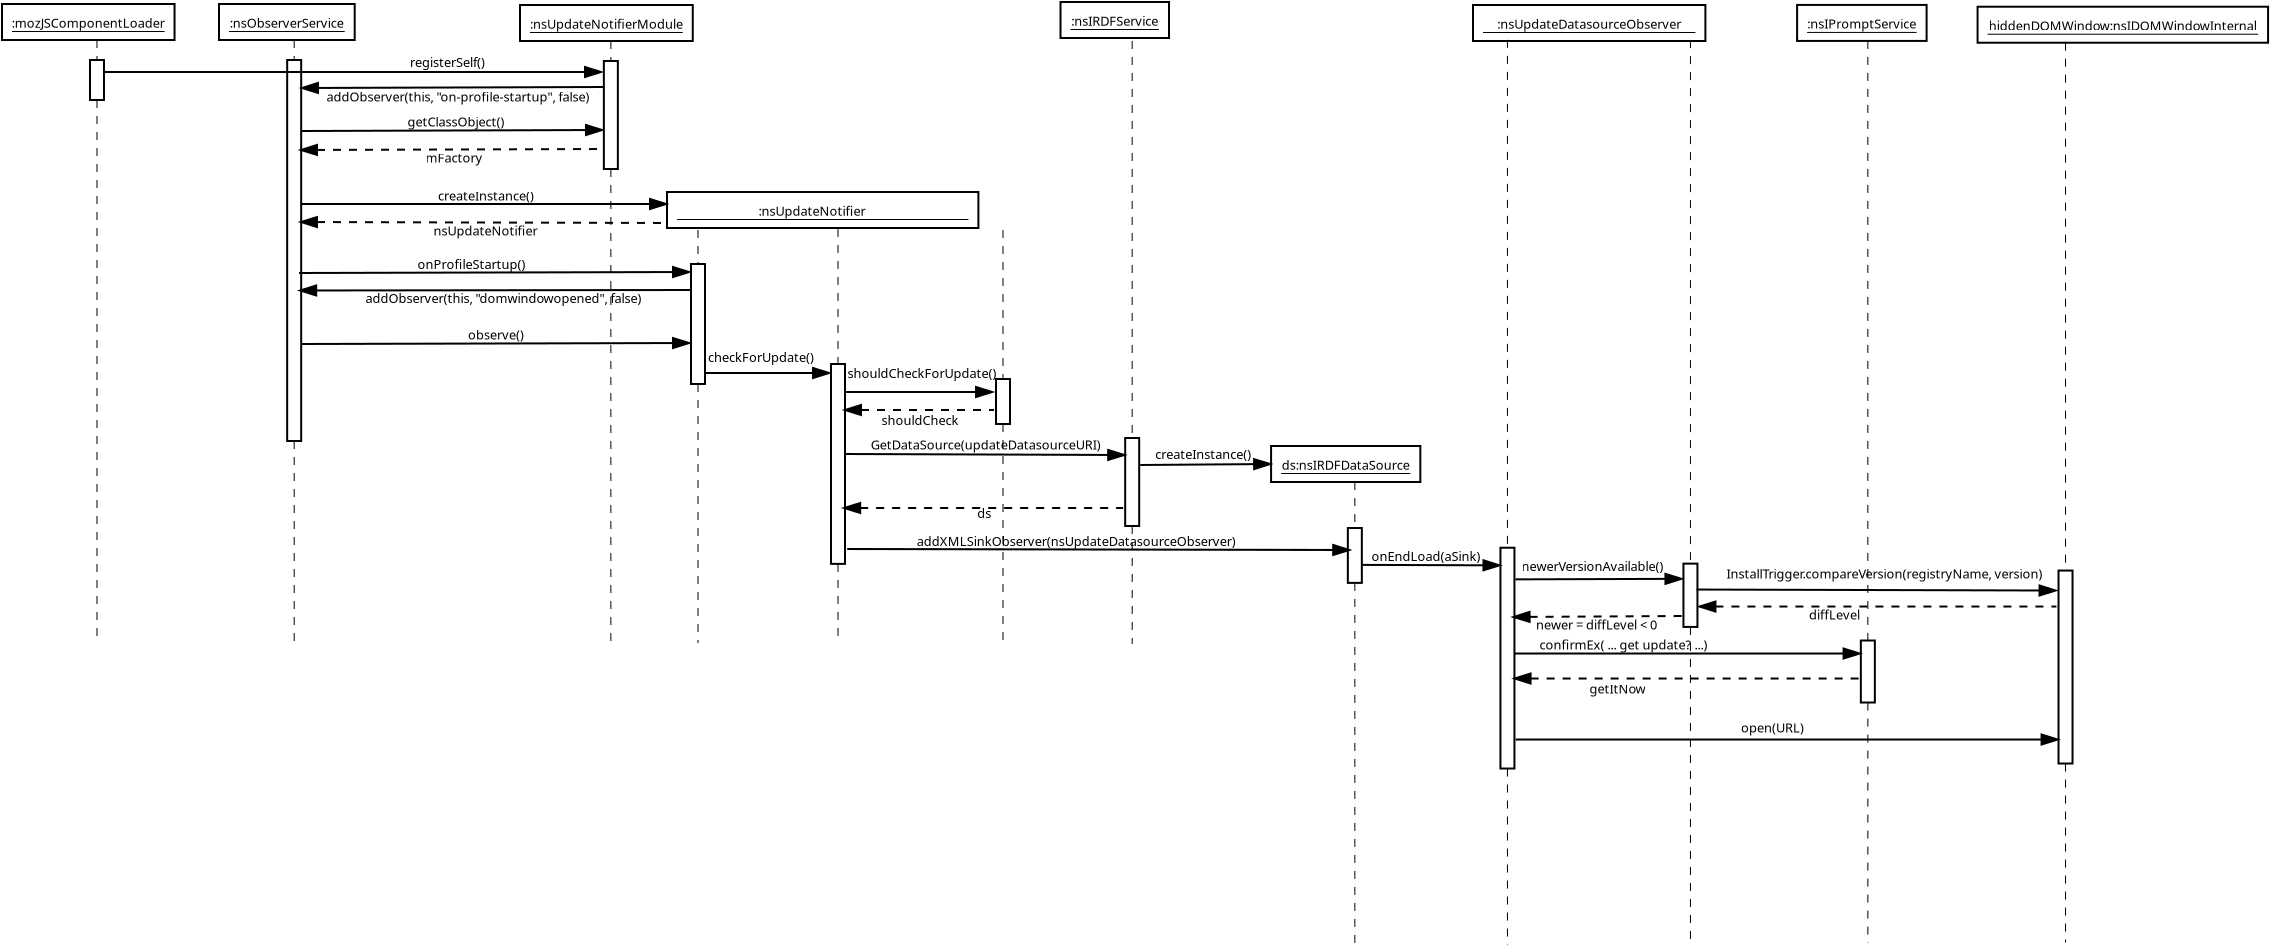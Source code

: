 <?xml version="1.0"?>
<dia:diagram xmlns:dia="http://www.lysator.liu.se/~alla/dia/">
  <dia:layer name="Background" visible="true">
    <dia:object type="UML - Object" version="0" id="O0">
      <dia:attribute name="obj_pos">
        <dia:point val="34.45,10.45"/>
      </dia:attribute>
      <dia:attribute name="obj_bb">
        <dia:rectangle val="34.4,10.4;52.361,12.3"/>
      </dia:attribute>
      <dia:attribute name="elem_corner">
        <dia:point val="34.45,10.45"/>
      </dia:attribute>
      <dia:attribute name="elem_width">
        <dia:real val="17.861"/>
      </dia:attribute>
      <dia:attribute name="elem_height">
        <dia:real val="1.8"/>
      </dia:attribute>
      <dia:attribute name="text">
        <dia:composite type="text">
          <dia:attribute name="string">
            <dia:string>#                           :nsUpdateNotifier                            #</dia:string>
          </dia:attribute>
          <dia:attribute name="font">
            <dia:font name="Helvetica"/>
          </dia:attribute>
          <dia:attribute name="height">
            <dia:real val="0.8"/>
          </dia:attribute>
          <dia:attribute name="pos">
            <dia:point val="43.38,11.59"/>
          </dia:attribute>
          <dia:attribute name="color">
            <dia:color val="#000000"/>
          </dia:attribute>
          <dia:attribute name="alignment">
            <dia:enum val="1"/>
          </dia:attribute>
        </dia:composite>
      </dia:attribute>
      <dia:attribute name="stereotype">
        <dia:string/>
      </dia:attribute>
      <dia:attribute name="exstate">
        <dia:string/>
      </dia:attribute>
      <dia:attribute name="attrib">
        <dia:composite type="text">
          <dia:attribute name="string">
            <dia:string>##</dia:string>
          </dia:attribute>
          <dia:attribute name="font">
            <dia:font name="Helvetica"/>
          </dia:attribute>
          <dia:attribute name="height">
            <dia:real val="0.8"/>
          </dia:attribute>
          <dia:attribute name="pos">
            <dia:point val="0,0"/>
          </dia:attribute>
          <dia:attribute name="color">
            <dia:color val="#000000"/>
          </dia:attribute>
          <dia:attribute name="alignment">
            <dia:enum val="0"/>
          </dia:attribute>
        </dia:composite>
      </dia:attribute>
      <dia:attribute name="is_active">
        <dia:boolean val="false"/>
      </dia:attribute>
      <dia:attribute name="show_attribs">
        <dia:boolean val="false"/>
      </dia:attribute>
      <dia:attribute name="multiple">
        <dia:boolean val="false"/>
      </dia:attribute>
    </dia:object>
    <dia:object type="UML - Object" version="0" id="O1">
      <dia:attribute name="obj_pos">
        <dia:point val="74.75,1.1"/>
      </dia:attribute>
      <dia:attribute name="obj_bb">
        <dia:rectangle val="74.7,1.05;87.506,2.95"/>
      </dia:attribute>
      <dia:attribute name="elem_corner">
        <dia:point val="74.75,1.1"/>
      </dia:attribute>
      <dia:attribute name="elem_width">
        <dia:real val="12.706"/>
      </dia:attribute>
      <dia:attribute name="elem_height">
        <dia:real val="1.8"/>
      </dia:attribute>
      <dia:attribute name="text">
        <dia:composite type="text">
          <dia:attribute name="string">
            <dia:string>#    :nsUpdateDatasourceObserver    #</dia:string>
          </dia:attribute>
          <dia:attribute name="font">
            <dia:font name="Helvetica"/>
          </dia:attribute>
          <dia:attribute name="height">
            <dia:real val="0.8"/>
          </dia:attribute>
          <dia:attribute name="pos">
            <dia:point val="81.103,2.24"/>
          </dia:attribute>
          <dia:attribute name="color">
            <dia:color val="#000000"/>
          </dia:attribute>
          <dia:attribute name="alignment">
            <dia:enum val="1"/>
          </dia:attribute>
        </dia:composite>
      </dia:attribute>
      <dia:attribute name="stereotype">
        <dia:string/>
      </dia:attribute>
      <dia:attribute name="exstate">
        <dia:string/>
      </dia:attribute>
      <dia:attribute name="attrib">
        <dia:composite type="text">
          <dia:attribute name="string">
            <dia:string>##</dia:string>
          </dia:attribute>
          <dia:attribute name="font">
            <dia:font name="Helvetica"/>
          </dia:attribute>
          <dia:attribute name="height">
            <dia:real val="0.8"/>
          </dia:attribute>
          <dia:attribute name="pos">
            <dia:point val="0,0"/>
          </dia:attribute>
          <dia:attribute name="color">
            <dia:color val="#000000"/>
          </dia:attribute>
          <dia:attribute name="alignment">
            <dia:enum val="0"/>
          </dia:attribute>
        </dia:composite>
      </dia:attribute>
      <dia:attribute name="is_active">
        <dia:boolean val="false"/>
      </dia:attribute>
      <dia:attribute name="show_attribs">
        <dia:boolean val="false"/>
      </dia:attribute>
      <dia:attribute name="multiple">
        <dia:boolean val="false"/>
      </dia:attribute>
    </dia:object>
    <dia:object type="UML - Object" version="0" id="O2">
      <dia:attribute name="obj_pos">
        <dia:point val="27.1,1.1"/>
      </dia:attribute>
      <dia:attribute name="obj_bb">
        <dia:rectangle val="27.05,1.05;36.236,2.95"/>
      </dia:attribute>
      <dia:attribute name="elem_corner">
        <dia:point val="27.1,1.1"/>
      </dia:attribute>
      <dia:attribute name="elem_width">
        <dia:real val="9.086"/>
      </dia:attribute>
      <dia:attribute name="elem_height">
        <dia:real val="1.8"/>
      </dia:attribute>
      <dia:attribute name="text">
        <dia:composite type="text">
          <dia:attribute name="string">
            <dia:string>#:nsUpdateNotifierModule#</dia:string>
          </dia:attribute>
          <dia:attribute name="font">
            <dia:font name="Helvetica"/>
          </dia:attribute>
          <dia:attribute name="height">
            <dia:real val="0.8"/>
          </dia:attribute>
          <dia:attribute name="pos">
            <dia:point val="31.643,2.24"/>
          </dia:attribute>
          <dia:attribute name="color">
            <dia:color val="#000000"/>
          </dia:attribute>
          <dia:attribute name="alignment">
            <dia:enum val="1"/>
          </dia:attribute>
        </dia:composite>
      </dia:attribute>
      <dia:attribute name="stereotype">
        <dia:string/>
      </dia:attribute>
      <dia:attribute name="exstate">
        <dia:string/>
      </dia:attribute>
      <dia:attribute name="attrib">
        <dia:composite type="text">
          <dia:attribute name="string">
            <dia:string>##</dia:string>
          </dia:attribute>
          <dia:attribute name="font">
            <dia:font name="Helvetica"/>
          </dia:attribute>
          <dia:attribute name="height">
            <dia:real val="0.8"/>
          </dia:attribute>
          <dia:attribute name="pos">
            <dia:point val="0,0"/>
          </dia:attribute>
          <dia:attribute name="color">
            <dia:color val="#000000"/>
          </dia:attribute>
          <dia:attribute name="alignment">
            <dia:enum val="0"/>
          </dia:attribute>
        </dia:composite>
      </dia:attribute>
      <dia:attribute name="is_active">
        <dia:boolean val="false"/>
      </dia:attribute>
      <dia:attribute name="show_attribs">
        <dia:boolean val="false"/>
      </dia:attribute>
      <dia:attribute name="multiple">
        <dia:boolean val="false"/>
      </dia:attribute>
    </dia:object>
    <dia:object type="UML - Lifeline" version="0" id="O3">
      <dia:attribute name="obj_pos">
        <dia:point val="31.643,2.9"/>
      </dia:attribute>
      <dia:attribute name="obj_bb">
        <dia:rectangle val="31.293,2.875;31.993,33.075"/>
      </dia:attribute>
      <dia:attribute name="conn_endpoints">
        <dia:point val="31.643,2.9"/>
        <dia:point val="31.643,33.05"/>
      </dia:attribute>
      <dia:attribute name="rtop">
        <dia:real val="1"/>
      </dia:attribute>
      <dia:attribute name="rbot">
        <dia:real val="6.4"/>
      </dia:attribute>
      <dia:attribute name="draw_focus">
        <dia:boolean val="true"/>
      </dia:attribute>
      <dia:attribute name="draw_cross">
        <dia:boolean val="false"/>
      </dia:attribute>
      <dia:connections>
        <dia:connection handle="0" to="O2" connection="6"/>
      </dia:connections>
    </dia:object>
    <dia:object type="UML - Object" version="0" id="O4">
      <dia:attribute name="obj_pos">
        <dia:point val="12.05,1.05"/>
      </dia:attribute>
      <dia:attribute name="obj_bb">
        <dia:rectangle val="12,1;19.619,2.9"/>
      </dia:attribute>
      <dia:attribute name="elem_corner">
        <dia:point val="12.05,1.05"/>
      </dia:attribute>
      <dia:attribute name="elem_width">
        <dia:real val="7.519"/>
      </dia:attribute>
      <dia:attribute name="elem_height">
        <dia:real val="1.8"/>
      </dia:attribute>
      <dia:attribute name="text">
        <dia:composite type="text">
          <dia:attribute name="string">
            <dia:string>#:nsObserverService#</dia:string>
          </dia:attribute>
          <dia:attribute name="font">
            <dia:font name="Helvetica"/>
          </dia:attribute>
          <dia:attribute name="height">
            <dia:real val="0.8"/>
          </dia:attribute>
          <dia:attribute name="pos">
            <dia:point val="15.809,2.19"/>
          </dia:attribute>
          <dia:attribute name="color">
            <dia:color val="#000000"/>
          </dia:attribute>
          <dia:attribute name="alignment">
            <dia:enum val="1"/>
          </dia:attribute>
        </dia:composite>
      </dia:attribute>
      <dia:attribute name="stereotype">
        <dia:string/>
      </dia:attribute>
      <dia:attribute name="exstate">
        <dia:string/>
      </dia:attribute>
      <dia:attribute name="attrib">
        <dia:composite type="text">
          <dia:attribute name="string">
            <dia:string>##</dia:string>
          </dia:attribute>
          <dia:attribute name="font">
            <dia:font name="Helvetica"/>
          </dia:attribute>
          <dia:attribute name="height">
            <dia:real val="0.8"/>
          </dia:attribute>
          <dia:attribute name="pos">
            <dia:point val="0,0"/>
          </dia:attribute>
          <dia:attribute name="color">
            <dia:color val="#000000"/>
          </dia:attribute>
          <dia:attribute name="alignment">
            <dia:enum val="0"/>
          </dia:attribute>
        </dia:composite>
      </dia:attribute>
      <dia:attribute name="is_active">
        <dia:boolean val="false"/>
      </dia:attribute>
      <dia:attribute name="show_attribs">
        <dia:boolean val="false"/>
      </dia:attribute>
      <dia:attribute name="multiple">
        <dia:boolean val="false"/>
      </dia:attribute>
    </dia:object>
    <dia:object type="UML - Lifeline" version="0" id="O5">
      <dia:attribute name="obj_pos">
        <dia:point val="15.809,2.85"/>
      </dia:attribute>
      <dia:attribute name="obj_bb">
        <dia:rectangle val="15.459,2.825;16.159,32.975"/>
      </dia:attribute>
      <dia:attribute name="conn_endpoints">
        <dia:point val="15.809,2.85"/>
        <dia:point val="15.809,32.95"/>
      </dia:attribute>
      <dia:attribute name="rtop">
        <dia:real val="1"/>
      </dia:attribute>
      <dia:attribute name="rbot">
        <dia:real val="20.05"/>
      </dia:attribute>
      <dia:attribute name="draw_focus">
        <dia:boolean val="true"/>
      </dia:attribute>
      <dia:attribute name="draw_cross">
        <dia:boolean val="false"/>
      </dia:attribute>
      <dia:connections>
        <dia:connection handle="0" to="O4" connection="6"/>
      </dia:connections>
    </dia:object>
    <dia:object type="UML - Message" version="0" id="O6">
      <dia:attribute name="obj_pos">
        <dia:point val="16.2,7.4"/>
      </dia:attribute>
      <dia:attribute name="obj_bb">
        <dia:rectangle val="16.15,6.535;31.3,7.75"/>
      </dia:attribute>
      <dia:attribute name="conn_endpoints">
        <dia:point val="16.2,7.4"/>
        <dia:point val="31.25,7.35"/>
      </dia:attribute>
      <dia:attribute name="text">
        <dia:string>#getClassObject()#</dia:string>
      </dia:attribute>
      <dia:attribute name="text_pos">
        <dia:point val="23.9,7.175"/>
      </dia:attribute>
      <dia:attribute name="type">
        <dia:int val="0"/>
      </dia:attribute>
    </dia:object>
    <dia:object type="UML - Message" version="0" id="O7">
      <dia:attribute name="obj_pos">
        <dia:point val="16.1,8.35"/>
      </dia:attribute>
      <dia:attribute name="obj_bb">
        <dia:rectangle val="16.05,7.9;31.3,9.135"/>
      </dia:attribute>
      <dia:attribute name="conn_endpoints">
        <dia:point val="16.1,8.35"/>
        <dia:point val="31.25,8.3"/>
      </dia:attribute>
      <dia:attribute name="text">
        <dia:string>#mFactory#</dia:string>
      </dia:attribute>
      <dia:attribute name="text_pos">
        <dia:point val="23.8,8.975"/>
      </dia:attribute>
      <dia:attribute name="type">
        <dia:int val="4"/>
      </dia:attribute>
    </dia:object>
    <dia:object type="UML - Message" version="0" id="O8">
      <dia:attribute name="obj_pos">
        <dia:point val="16.15,11.05"/>
      </dia:attribute>
      <dia:attribute name="obj_bb">
        <dia:rectangle val="16.1,10.235;34.5,11.45"/>
      </dia:attribute>
      <dia:attribute name="conn_endpoints">
        <dia:point val="16.15,11.05"/>
        <dia:point val="34.45,11.05"/>
      </dia:attribute>
      <dia:attribute name="text">
        <dia:string>#createInstance()#</dia:string>
      </dia:attribute>
      <dia:attribute name="text_pos">
        <dia:point val="25.4,10.875"/>
      </dia:attribute>
      <dia:attribute name="type">
        <dia:int val="0"/>
      </dia:attribute>
    </dia:object>
    <dia:object type="UML - Lifeline" version="0" id="O9">
      <dia:attribute name="obj_pos">
        <dia:point val="36,12.35"/>
      </dia:attribute>
      <dia:attribute name="obj_bb">
        <dia:rectangle val="35.65,12.325;36.35,33.025"/>
      </dia:attribute>
      <dia:attribute name="conn_endpoints">
        <dia:point val="36,12.35"/>
        <dia:point val="36,33"/>
      </dia:attribute>
      <dia:attribute name="rtop">
        <dia:real val="1.7"/>
      </dia:attribute>
      <dia:attribute name="rbot">
        <dia:real val="7.7"/>
      </dia:attribute>
      <dia:attribute name="draw_focus">
        <dia:boolean val="true"/>
      </dia:attribute>
      <dia:attribute name="draw_cross">
        <dia:boolean val="false"/>
      </dia:attribute>
    </dia:object>
    <dia:object type="UML - Message" version="0" id="O10">
      <dia:attribute name="obj_pos">
        <dia:point val="16.1,11.95"/>
      </dia:attribute>
      <dia:attribute name="obj_bb">
        <dia:rectangle val="16.05,11.6;34.55,12.785"/>
      </dia:attribute>
      <dia:attribute name="conn_endpoints">
        <dia:point val="16.1,11.95"/>
        <dia:point val="34.5,12"/>
      </dia:attribute>
      <dia:attribute name="text">
        <dia:string>#nsUpdateNotifier#</dia:string>
      </dia:attribute>
      <dia:attribute name="text_pos">
        <dia:point val="25.375,12.625"/>
      </dia:attribute>
      <dia:attribute name="type">
        <dia:int val="4"/>
      </dia:attribute>
    </dia:object>
    <dia:object type="UML - Message" version="0" id="O11">
      <dia:attribute name="obj_pos">
        <dia:point val="16.05,14.5"/>
      </dia:attribute>
      <dia:attribute name="obj_bb">
        <dia:rectangle val="16,13.66;35.65,14.85"/>
      </dia:attribute>
      <dia:attribute name="conn_endpoints">
        <dia:point val="16.05,14.5"/>
        <dia:point val="35.6,14.45"/>
      </dia:attribute>
      <dia:attribute name="text">
        <dia:string>#onProfileStartup()#</dia:string>
      </dia:attribute>
      <dia:attribute name="text_pos">
        <dia:point val="24.675,14.3"/>
      </dia:attribute>
      <dia:attribute name="type">
        <dia:int val="0"/>
      </dia:attribute>
    </dia:object>
    <dia:object type="UML - Message" version="0" id="O12">
      <dia:attribute name="obj_pos">
        <dia:point val="35.6,15.35"/>
      </dia:attribute>
      <dia:attribute name="obj_bb">
        <dia:rectangle val="16.009,14.975;35.65,16.16"/>
      </dia:attribute>
      <dia:attribute name="conn_endpoints">
        <dia:point val="35.6,15.35"/>
        <dia:point val="16.059,15.375"/>
      </dia:attribute>
      <dia:attribute name="text">
        <dia:string>#addObserver(this, &quot;domwindowopened&quot;, false)#</dia:string>
      </dia:attribute>
      <dia:attribute name="text_pos">
        <dia:point val="26.275,16"/>
      </dia:attribute>
      <dia:attribute name="type">
        <dia:int val="0"/>
      </dia:attribute>
    </dia:object>
    <dia:object type="UML - Object" version="0" id="O13">
      <dia:attribute name="obj_pos">
        <dia:point val="1.2,1.05"/>
      </dia:attribute>
      <dia:attribute name="obj_bb">
        <dia:rectangle val="1.15,1;10.748,2.9"/>
      </dia:attribute>
      <dia:attribute name="elem_corner">
        <dia:point val="1.2,1.05"/>
      </dia:attribute>
      <dia:attribute name="elem_width">
        <dia:real val="9.498"/>
      </dia:attribute>
      <dia:attribute name="elem_height">
        <dia:real val="1.8"/>
      </dia:attribute>
      <dia:attribute name="text">
        <dia:composite type="text">
          <dia:attribute name="string">
            <dia:string>#:mozJSComponentLoader#</dia:string>
          </dia:attribute>
          <dia:attribute name="font">
            <dia:font name="Helvetica"/>
          </dia:attribute>
          <dia:attribute name="height">
            <dia:real val="0.8"/>
          </dia:attribute>
          <dia:attribute name="pos">
            <dia:point val="5.949,2.19"/>
          </dia:attribute>
          <dia:attribute name="color">
            <dia:color val="#000000"/>
          </dia:attribute>
          <dia:attribute name="alignment">
            <dia:enum val="1"/>
          </dia:attribute>
        </dia:composite>
      </dia:attribute>
      <dia:attribute name="stereotype">
        <dia:string/>
      </dia:attribute>
      <dia:attribute name="exstate">
        <dia:string/>
      </dia:attribute>
      <dia:attribute name="attrib">
        <dia:composite type="text">
          <dia:attribute name="string">
            <dia:string>##</dia:string>
          </dia:attribute>
          <dia:attribute name="font">
            <dia:font name="Helvetica"/>
          </dia:attribute>
          <dia:attribute name="height">
            <dia:real val="0.8"/>
          </dia:attribute>
          <dia:attribute name="pos">
            <dia:point val="0,0"/>
          </dia:attribute>
          <dia:attribute name="color">
            <dia:color val="#000000"/>
          </dia:attribute>
          <dia:attribute name="alignment">
            <dia:enum val="0"/>
          </dia:attribute>
        </dia:composite>
      </dia:attribute>
      <dia:attribute name="is_active">
        <dia:boolean val="false"/>
      </dia:attribute>
      <dia:attribute name="show_attribs">
        <dia:boolean val="false"/>
      </dia:attribute>
      <dia:attribute name="multiple">
        <dia:boolean val="false"/>
      </dia:attribute>
    </dia:object>
    <dia:object type="UML - Lifeline" version="0" id="O14">
      <dia:attribute name="obj_pos">
        <dia:point val="5.949,2.85"/>
      </dia:attribute>
      <dia:attribute name="obj_bb">
        <dia:rectangle val="5.599,2.825;6.299,32.925"/>
      </dia:attribute>
      <dia:attribute name="conn_endpoints">
        <dia:point val="5.949,2.85"/>
        <dia:point val="5.949,32.9"/>
      </dia:attribute>
      <dia:attribute name="rtop">
        <dia:real val="1"/>
      </dia:attribute>
      <dia:attribute name="rbot">
        <dia:real val="3"/>
      </dia:attribute>
      <dia:attribute name="draw_focus">
        <dia:boolean val="true"/>
      </dia:attribute>
      <dia:attribute name="draw_cross">
        <dia:boolean val="false"/>
      </dia:attribute>
      <dia:connections>
        <dia:connection handle="0" to="O13" connection="6"/>
      </dia:connections>
    </dia:object>
    <dia:object type="UML - Message" version="0" id="O15">
      <dia:attribute name="obj_pos">
        <dia:point val="6.3,4.45"/>
      </dia:attribute>
      <dia:attribute name="obj_bb">
        <dia:rectangle val="6.25,3.56;31.25,4.85"/>
      </dia:attribute>
      <dia:attribute name="conn_endpoints">
        <dia:point val="6.3,4.45"/>
        <dia:point val="31.2,4.45"/>
      </dia:attribute>
      <dia:attribute name="text">
        <dia:string>#registerSelf()#</dia:string>
      </dia:attribute>
      <dia:attribute name="text_pos">
        <dia:point val="23.475,4.2"/>
      </dia:attribute>
      <dia:attribute name="type">
        <dia:int val="0"/>
      </dia:attribute>
    </dia:object>
    <dia:object type="UML - Message" version="0" id="O16">
      <dia:attribute name="obj_pos">
        <dia:point val="31.3,5.2"/>
      </dia:attribute>
      <dia:attribute name="obj_bb">
        <dia:rectangle val="16.1,4.85;31.35,6.085"/>
      </dia:attribute>
      <dia:attribute name="conn_endpoints">
        <dia:point val="31.3,5.2"/>
        <dia:point val="16.15,5.25"/>
      </dia:attribute>
      <dia:attribute name="text">
        <dia:string>#addObserver(this, &quot;on-profile-startup&quot;, false)#</dia:string>
      </dia:attribute>
      <dia:attribute name="text_pos">
        <dia:point val="24,5.925"/>
      </dia:attribute>
      <dia:attribute name="type">
        <dia:int val="0"/>
      </dia:attribute>
    </dia:object>
    <dia:object type="UML - Message" version="0" id="O17">
      <dia:attribute name="obj_pos">
        <dia:point val="16.15,18.05"/>
      </dia:attribute>
      <dia:attribute name="obj_bb">
        <dia:rectangle val="16.1,17.185;35.65,18.4"/>
      </dia:attribute>
      <dia:attribute name="conn_endpoints">
        <dia:point val="16.15,18.05"/>
        <dia:point val="35.6,18"/>
      </dia:attribute>
      <dia:attribute name="text">
        <dia:string>#observe()#</dia:string>
      </dia:attribute>
      <dia:attribute name="text_pos">
        <dia:point val="25.9,17.825"/>
      </dia:attribute>
      <dia:attribute name="type">
        <dia:int val="0"/>
      </dia:attribute>
    </dia:object>
    <dia:object type="UML - Lifeline" version="0" id="O18">
      <dia:attribute name="obj_pos">
        <dia:point val="43,12.3"/>
      </dia:attribute>
      <dia:attribute name="obj_bb">
        <dia:rectangle val="42.65,12.275;43.35,33.025"/>
      </dia:attribute>
      <dia:attribute name="conn_endpoints">
        <dia:point val="43,12.3"/>
        <dia:point val="43,33"/>
      </dia:attribute>
      <dia:attribute name="rtop">
        <dia:real val="6.75"/>
      </dia:attribute>
      <dia:attribute name="rbot">
        <dia:real val="16.744"/>
      </dia:attribute>
      <dia:attribute name="draw_focus">
        <dia:boolean val="true"/>
      </dia:attribute>
      <dia:attribute name="draw_cross">
        <dia:boolean val="false"/>
      </dia:attribute>
    </dia:object>
    <dia:object type="UML - Message" version="0" id="O19">
      <dia:attribute name="obj_pos">
        <dia:point val="36.35,19.5"/>
      </dia:attribute>
      <dia:attribute name="obj_bb">
        <dia:rectangle val="36.178,18.31;42.65,19.9"/>
      </dia:attribute>
      <dia:attribute name="conn_endpoints">
        <dia:point val="36.35,19.5"/>
        <dia:point val="42.6,19.5"/>
      </dia:attribute>
      <dia:attribute name="text">
        <dia:string>#checkForUpdate()#</dia:string>
      </dia:attribute>
      <dia:attribute name="text_pos">
        <dia:point val="39.15,18.95"/>
      </dia:attribute>
      <dia:attribute name="type">
        <dia:int val="0"/>
      </dia:attribute>
    </dia:object>
    <dia:object type="UML - Lifeline" version="0" id="O20">
      <dia:attribute name="obj_pos">
        <dia:point val="51.25,12.35"/>
      </dia:attribute>
      <dia:attribute name="obj_bb">
        <dia:rectangle val="50.9,12.325;51.6,32.975"/>
      </dia:attribute>
      <dia:attribute name="conn_endpoints">
        <dia:point val="51.25,12.35"/>
        <dia:point val="51.25,32.95"/>
      </dia:attribute>
      <dia:attribute name="rtop">
        <dia:real val="7.45"/>
      </dia:attribute>
      <dia:attribute name="rbot">
        <dia:real val="9.7"/>
      </dia:attribute>
      <dia:attribute name="draw_focus">
        <dia:boolean val="true"/>
      </dia:attribute>
      <dia:attribute name="draw_cross">
        <dia:boolean val="false"/>
      </dia:attribute>
    </dia:object>
    <dia:object type="UML - Message" version="0" id="O21">
      <dia:attribute name="obj_pos">
        <dia:point val="43.3,20.45"/>
      </dia:attribute>
      <dia:attribute name="obj_bb">
        <dia:rectangle val="43.096,19.11;51.304,20.85"/>
      </dia:attribute>
      <dia:attribute name="conn_endpoints">
        <dia:point val="43.3,20.45"/>
        <dia:point val="50.75,20.45"/>
      </dia:attribute>
      <dia:attribute name="text">
        <dia:string>#shouldCheckForUpdate()#</dia:string>
      </dia:attribute>
      <dia:attribute name="text_pos">
        <dia:point val="47.2,19.75"/>
      </dia:attribute>
      <dia:attribute name="type">
        <dia:int val="0"/>
      </dia:attribute>
    </dia:object>
    <dia:object type="UML - Message" version="0" id="O22">
      <dia:attribute name="obj_pos">
        <dia:point val="43.3,21.35"/>
      </dia:attribute>
      <dia:attribute name="obj_bb">
        <dia:rectangle val="43.25,20.95;50.85,22.26"/>
      </dia:attribute>
      <dia:attribute name="conn_endpoints">
        <dia:point val="43.3,21.35"/>
        <dia:point val="50.8,21.35"/>
      </dia:attribute>
      <dia:attribute name="text">
        <dia:string>#shouldCheck#</dia:string>
      </dia:attribute>
      <dia:attribute name="text_pos">
        <dia:point val="47.1,22.1"/>
      </dia:attribute>
      <dia:attribute name="type">
        <dia:int val="4"/>
      </dia:attribute>
    </dia:object>
    <dia:object type="UML - Object" version="0" id="O23">
      <dia:attribute name="obj_pos">
        <dia:point val="64.654,23.15"/>
      </dia:attribute>
      <dia:attribute name="obj_bb">
        <dia:rectangle val="64.604,23.1;73.079,25"/>
      </dia:attribute>
      <dia:attribute name="elem_corner">
        <dia:point val="64.654,23.15"/>
      </dia:attribute>
      <dia:attribute name="elem_width">
        <dia:real val="8.375"/>
      </dia:attribute>
      <dia:attribute name="elem_height">
        <dia:real val="1.8"/>
      </dia:attribute>
      <dia:attribute name="text">
        <dia:composite type="text">
          <dia:attribute name="string">
            <dia:string>#ds:nsIRDFDataSource#</dia:string>
          </dia:attribute>
          <dia:attribute name="font">
            <dia:font name="Helvetica"/>
          </dia:attribute>
          <dia:attribute name="height">
            <dia:real val="0.8"/>
          </dia:attribute>
          <dia:attribute name="pos">
            <dia:point val="68.842,24.29"/>
          </dia:attribute>
          <dia:attribute name="color">
            <dia:color val="#000000"/>
          </dia:attribute>
          <dia:attribute name="alignment">
            <dia:enum val="1"/>
          </dia:attribute>
        </dia:composite>
      </dia:attribute>
      <dia:attribute name="stereotype">
        <dia:string/>
      </dia:attribute>
      <dia:attribute name="exstate">
        <dia:string/>
      </dia:attribute>
      <dia:attribute name="attrib">
        <dia:composite type="text">
          <dia:attribute name="string">
            <dia:string>##</dia:string>
          </dia:attribute>
          <dia:attribute name="font">
            <dia:font name="Helvetica"/>
          </dia:attribute>
          <dia:attribute name="height">
            <dia:real val="0.8"/>
          </dia:attribute>
          <dia:attribute name="pos">
            <dia:point val="0,0"/>
          </dia:attribute>
          <dia:attribute name="color">
            <dia:color val="#000000"/>
          </dia:attribute>
          <dia:attribute name="alignment">
            <dia:enum val="0"/>
          </dia:attribute>
        </dia:composite>
      </dia:attribute>
      <dia:attribute name="is_active">
        <dia:boolean val="false"/>
      </dia:attribute>
      <dia:attribute name="show_attribs">
        <dia:boolean val="false"/>
      </dia:attribute>
      <dia:attribute name="multiple">
        <dia:boolean val="false"/>
      </dia:attribute>
    </dia:object>
    <dia:object type="UML - Object" version="0" id="O24">
      <dia:attribute name="obj_pos">
        <dia:point val="54.126,0.95"/>
      </dia:attribute>
      <dia:attribute name="obj_bb">
        <dia:rectangle val="54.076,0.9;60.41,2.8"/>
      </dia:attribute>
      <dia:attribute name="elem_corner">
        <dia:point val="54.126,0.95"/>
      </dia:attribute>
      <dia:attribute name="elem_width">
        <dia:real val="6.234"/>
      </dia:attribute>
      <dia:attribute name="elem_height">
        <dia:real val="1.8"/>
      </dia:attribute>
      <dia:attribute name="text">
        <dia:composite type="text">
          <dia:attribute name="string">
            <dia:string>#:nsIRDFService#</dia:string>
          </dia:attribute>
          <dia:attribute name="font">
            <dia:font name="Helvetica"/>
          </dia:attribute>
          <dia:attribute name="height">
            <dia:real val="0.8"/>
          </dia:attribute>
          <dia:attribute name="pos">
            <dia:point val="57.243,2.09"/>
          </dia:attribute>
          <dia:attribute name="color">
            <dia:color val="#000000"/>
          </dia:attribute>
          <dia:attribute name="alignment">
            <dia:enum val="1"/>
          </dia:attribute>
        </dia:composite>
      </dia:attribute>
      <dia:attribute name="stereotype">
        <dia:string/>
      </dia:attribute>
      <dia:attribute name="exstate">
        <dia:string/>
      </dia:attribute>
      <dia:attribute name="attrib">
        <dia:composite type="text">
          <dia:attribute name="string">
            <dia:string>##</dia:string>
          </dia:attribute>
          <dia:attribute name="font">
            <dia:font name="Helvetica"/>
          </dia:attribute>
          <dia:attribute name="height">
            <dia:real val="0.8"/>
          </dia:attribute>
          <dia:attribute name="pos">
            <dia:point val="0,0"/>
          </dia:attribute>
          <dia:attribute name="color">
            <dia:color val="#000000"/>
          </dia:attribute>
          <dia:attribute name="alignment">
            <dia:enum val="0"/>
          </dia:attribute>
        </dia:composite>
      </dia:attribute>
      <dia:attribute name="is_active">
        <dia:boolean val="false"/>
      </dia:attribute>
      <dia:attribute name="show_attribs">
        <dia:boolean val="false"/>
      </dia:attribute>
      <dia:attribute name="multiple">
        <dia:boolean val="false"/>
      </dia:attribute>
    </dia:object>
    <dia:object type="UML - Lifeline" version="0" id="O25">
      <dia:attribute name="obj_pos">
        <dia:point val="57.709,2.9"/>
      </dia:attribute>
      <dia:attribute name="obj_bb">
        <dia:rectangle val="57.359,2.875;58.059,33.075"/>
      </dia:attribute>
      <dia:attribute name="conn_endpoints">
        <dia:point val="57.709,2.9"/>
        <dia:point val="57.709,33.05"/>
      </dia:attribute>
      <dia:attribute name="rtop">
        <dia:real val="19.85"/>
      </dia:attribute>
      <dia:attribute name="rbot">
        <dia:real val="24.25"/>
      </dia:attribute>
      <dia:attribute name="draw_focus">
        <dia:boolean val="true"/>
      </dia:attribute>
      <dia:attribute name="draw_cross">
        <dia:boolean val="false"/>
      </dia:attribute>
    </dia:object>
    <dia:object type="UML - Message" version="0" id="O26">
      <dia:attribute name="obj_pos">
        <dia:point val="43.35,23.55"/>
      </dia:attribute>
      <dia:attribute name="obj_bb">
        <dia:rectangle val="43.3,22.685;57.409,24"/>
      </dia:attribute>
      <dia:attribute name="conn_endpoints">
        <dia:point val="43.35,23.55"/>
        <dia:point val="57.359,23.6"/>
      </dia:attribute>
      <dia:attribute name="text">
        <dia:string>#GetDataSource(updateDatasourceURI)#</dia:string>
      </dia:attribute>
      <dia:attribute name="text_pos">
        <dia:point val="50.384,23.325"/>
      </dia:attribute>
      <dia:attribute name="type">
        <dia:int val="0"/>
      </dia:attribute>
    </dia:object>
    <dia:object type="UML - Message" version="0" id="O27">
      <dia:attribute name="obj_pos">
        <dia:point val="43.259,26.25"/>
      </dia:attribute>
      <dia:attribute name="obj_bb">
        <dia:rectangle val="43.209,25.85;57.309,26.91"/>
      </dia:attribute>
      <dia:attribute name="conn_endpoints">
        <dia:point val="43.259,26.25"/>
        <dia:point val="57.259,26.25"/>
      </dia:attribute>
      <dia:attribute name="text">
        <dia:string>#ds#</dia:string>
      </dia:attribute>
      <dia:attribute name="text_pos">
        <dia:point val="50.309,26.75"/>
      </dia:attribute>
      <dia:attribute name="type">
        <dia:int val="4"/>
      </dia:attribute>
    </dia:object>
    <dia:object type="UML - Message" version="0" id="O28">
      <dia:attribute name="obj_pos">
        <dia:point val="58.109,24.1"/>
      </dia:attribute>
      <dia:attribute name="obj_bb">
        <dia:rectangle val="58.059,23.16;64.704,24.45"/>
      </dia:attribute>
      <dia:attribute name="conn_endpoints">
        <dia:point val="58.109,24.1"/>
        <dia:point val="64.654,24.05"/>
      </dia:attribute>
      <dia:attribute name="text">
        <dia:string>#createInstance()#</dia:string>
      </dia:attribute>
      <dia:attribute name="text_pos">
        <dia:point val="61.259,23.8"/>
      </dia:attribute>
      <dia:attribute name="type">
        <dia:int val="0"/>
      </dia:attribute>
      <dia:connections>
        <dia:connection handle="1" to="O23" connection="3"/>
      </dia:connections>
    </dia:object>
    <dia:object type="UML - Lifeline" version="0" id="O29">
      <dia:attribute name="obj_pos">
        <dia:point val="68.842,24.95"/>
      </dia:attribute>
      <dia:attribute name="obj_bb">
        <dia:rectangle val="68.492,24.925;69.192,48.126"/>
      </dia:attribute>
      <dia:attribute name="conn_endpoints">
        <dia:point val="68.842,24.95"/>
        <dia:point val="68.842,48.101"/>
      </dia:attribute>
      <dia:attribute name="rtop">
        <dia:real val="2.301"/>
      </dia:attribute>
      <dia:attribute name="rbot">
        <dia:real val="5.044"/>
      </dia:attribute>
      <dia:attribute name="draw_focus">
        <dia:boolean val="true"/>
      </dia:attribute>
      <dia:attribute name="draw_cross">
        <dia:boolean val="false"/>
      </dia:attribute>
      <dia:connections>
        <dia:connection handle="0" to="O23" connection="6"/>
      </dia:connections>
    </dia:object>
    <dia:object type="UML - Message" version="0" id="O30">
      <dia:attribute name="obj_pos">
        <dia:point val="43.459,28.301"/>
      </dia:attribute>
      <dia:attribute name="obj_bb">
        <dia:rectangle val="43.409,27.511;68.659,28.751"/>
      </dia:attribute>
      <dia:attribute name="conn_endpoints">
        <dia:point val="43.459,28.301"/>
        <dia:point val="68.609,28.351"/>
      </dia:attribute>
      <dia:attribute name="text">
        <dia:string>#addXMLSinkObserver(nsUpdateDatasourceObserver)#</dia:string>
      </dia:attribute>
      <dia:attribute name="text_pos">
        <dia:point val="54.909,28.151"/>
      </dia:attribute>
      <dia:attribute name="type">
        <dia:int val="0"/>
      </dia:attribute>
    </dia:object>
    <dia:object type="UML - Lifeline" version="0" id="O31">
      <dia:attribute name="obj_pos">
        <dia:point val="76.472,2.842"/>
      </dia:attribute>
      <dia:attribute name="obj_bb">
        <dia:rectangle val="76.122,2.817;76.822,48.126"/>
      </dia:attribute>
      <dia:attribute name="conn_endpoints">
        <dia:point val="76.472,2.842"/>
        <dia:point val="76.472,48.101"/>
      </dia:attribute>
      <dia:attribute name="rtop">
        <dia:real val="25.394"/>
      </dia:attribute>
      <dia:attribute name="rbot">
        <dia:real val="36.434"/>
      </dia:attribute>
      <dia:attribute name="draw_focus">
        <dia:boolean val="true"/>
      </dia:attribute>
      <dia:attribute name="draw_cross">
        <dia:boolean val="false"/>
      </dia:attribute>
    </dia:object>
    <dia:object type="UML - Message" version="0" id="O32">
      <dia:attribute name="obj_pos">
        <dia:point val="69.222,29.094"/>
      </dia:attribute>
      <dia:attribute name="obj_bb">
        <dia:rectangle val="69.172,28.266;76.172,29.518"/>
      </dia:attribute>
      <dia:attribute name="conn_endpoints">
        <dia:point val="69.222,29.094"/>
        <dia:point val="76.122,29.118"/>
      </dia:attribute>
      <dia:attribute name="text">
        <dia:string>#onEndLoad(aSink)#</dia:string>
      </dia:attribute>
      <dia:attribute name="text_pos">
        <dia:point val="72.397,28.906"/>
      </dia:attribute>
      <dia:attribute name="type">
        <dia:int val="0"/>
      </dia:attribute>
    </dia:object>
    <dia:object type="UML - Lifeline" version="0" id="O33">
      <dia:attribute name="obj_pos">
        <dia:point val="85.622,2.857"/>
      </dia:attribute>
      <dia:attribute name="obj_bb">
        <dia:rectangle val="85.272,2.832;85.972,48.053"/>
      </dia:attribute>
      <dia:attribute name="conn_endpoints">
        <dia:point val="85.622,2.857"/>
        <dia:point val="85.622,48.028"/>
      </dia:attribute>
      <dia:attribute name="rtop">
        <dia:real val="26.174"/>
      </dia:attribute>
      <dia:attribute name="rbot">
        <dia:real val="29.339"/>
      </dia:attribute>
      <dia:attribute name="draw_focus">
        <dia:boolean val="true"/>
      </dia:attribute>
      <dia:attribute name="draw_cross">
        <dia:boolean val="false"/>
      </dia:attribute>
    </dia:object>
    <dia:object type="UML - Message" version="0" id="O34">
      <dia:attribute name="obj_pos">
        <dia:point val="76.872,29.818"/>
      </dia:attribute>
      <dia:attribute name="obj_bb">
        <dia:rectangle val="76.746,28.76;85.272,30.192"/>
      </dia:attribute>
      <dia:attribute name="conn_endpoints">
        <dia:point val="76.872,29.818"/>
        <dia:point val="85.222,29.791"/>
      </dia:attribute>
      <dia:attribute name="text">
        <dia:string>#newerVersionAvailable()#</dia:string>
      </dia:attribute>
      <dia:attribute name="text_pos">
        <dia:point val="80.729,29.4"/>
      </dia:attribute>
      <dia:attribute name="type">
        <dia:int val="0"/>
      </dia:attribute>
    </dia:object>
    <dia:object type="UML - Object" version="0" id="O35">
      <dia:attribute name="obj_pos">
        <dia:point val="90.955,1.096"/>
      </dia:attribute>
      <dia:attribute name="obj_bb">
        <dia:rectangle val="90.905,1.046;98.079,2.946"/>
      </dia:attribute>
      <dia:attribute name="elem_corner">
        <dia:point val="90.955,1.096"/>
      </dia:attribute>
      <dia:attribute name="elem_width">
        <dia:real val="7.074"/>
      </dia:attribute>
      <dia:attribute name="elem_height">
        <dia:real val="1.8"/>
      </dia:attribute>
      <dia:attribute name="text">
        <dia:composite type="text">
          <dia:attribute name="string">
            <dia:string>#:nsIPromptService#</dia:string>
          </dia:attribute>
          <dia:attribute name="font">
            <dia:font name="Helvetica"/>
          </dia:attribute>
          <dia:attribute name="height">
            <dia:real val="0.8"/>
          </dia:attribute>
          <dia:attribute name="pos">
            <dia:point val="94.492,2.236"/>
          </dia:attribute>
          <dia:attribute name="color">
            <dia:color val="#000000"/>
          </dia:attribute>
          <dia:attribute name="alignment">
            <dia:enum val="1"/>
          </dia:attribute>
        </dia:composite>
      </dia:attribute>
      <dia:attribute name="stereotype">
        <dia:string/>
      </dia:attribute>
      <dia:attribute name="exstate">
        <dia:string/>
      </dia:attribute>
      <dia:attribute name="attrib">
        <dia:composite type="text">
          <dia:attribute name="string">
            <dia:string>##</dia:string>
          </dia:attribute>
          <dia:attribute name="font">
            <dia:font name="Helvetica"/>
          </dia:attribute>
          <dia:attribute name="height">
            <dia:real val="0.8"/>
          </dia:attribute>
          <dia:attribute name="pos">
            <dia:point val="0,0"/>
          </dia:attribute>
          <dia:attribute name="color">
            <dia:color val="#000000"/>
          </dia:attribute>
          <dia:attribute name="alignment">
            <dia:enum val="0"/>
          </dia:attribute>
        </dia:composite>
      </dia:attribute>
      <dia:attribute name="is_active">
        <dia:boolean val="false"/>
      </dia:attribute>
      <dia:attribute name="show_attribs">
        <dia:boolean val="false"/>
      </dia:attribute>
      <dia:attribute name="multiple">
        <dia:boolean val="false"/>
      </dia:attribute>
    </dia:object>
    <dia:object type="UML - Lifeline" version="0" id="O36">
      <dia:attribute name="obj_pos">
        <dia:point val="94.492,2.896"/>
      </dia:attribute>
      <dia:attribute name="obj_bb">
        <dia:rectangle val="94.142,2.871;94.842,48.025"/>
      </dia:attribute>
      <dia:attribute name="conn_endpoints">
        <dia:point val="94.492,2.896"/>
        <dia:point val="94.492,48.0"/>
      </dia:attribute>
      <dia:attribute name="rtop">
        <dia:real val="29.98"/>
      </dia:attribute>
      <dia:attribute name="rbot">
        <dia:real val="33.08"/>
      </dia:attribute>
      <dia:attribute name="draw_focus">
        <dia:boolean val="true"/>
      </dia:attribute>
      <dia:attribute name="draw_cross">
        <dia:boolean val="false"/>
      </dia:attribute>
      <dia:connections>
        <dia:connection handle="0" to="O35" connection="6"/>
      </dia:connections>
    </dia:object>
    <dia:object type="UML - Message" version="0" id="O37">
      <dia:attribute name="obj_pos">
        <dia:point val="76.729,31.7"/>
      </dia:attribute>
      <dia:attribute name="obj_bb">
        <dia:rectangle val="76.679,31.25;85.229,32.487"/>
      </dia:attribute>
      <dia:attribute name="conn_endpoints">
        <dia:point val="76.729,31.7"/>
        <dia:point val="85.179,31.65"/>
      </dia:attribute>
      <dia:attribute name="text">
        <dia:string>#newer = diffLevel &lt; 0#</dia:string>
      </dia:attribute>
      <dia:attribute name="text_pos">
        <dia:point val="80.921,32.327"/>
      </dia:attribute>
      <dia:attribute name="type">
        <dia:int val="4"/>
      </dia:attribute>
    </dia:object>
    <dia:object type="UML - Message" version="0" id="O38">
      <dia:attribute name="obj_pos">
        <dia:point val="76.829,33.526"/>
      </dia:attribute>
      <dia:attribute name="obj_bb">
        <dia:rectangle val="76.779,32.687;94.179,33.926"/>
      </dia:attribute>
      <dia:attribute name="conn_endpoints">
        <dia:point val="76.829,33.526"/>
        <dia:point val="94.129,33.526"/>
      </dia:attribute>
      <dia:attribute name="text">
        <dia:string>#confirmEx( ... get update? ...)#</dia:string>
      </dia:attribute>
      <dia:attribute name="text_pos">
        <dia:point val="82.272,33.327"/>
      </dia:attribute>
      <dia:attribute name="type">
        <dia:int val="0"/>
      </dia:attribute>
    </dia:object>
    <dia:object type="UML - Message" version="0" id="O39">
      <dia:attribute name="obj_pos">
        <dia:point val="76.779,34.776"/>
      </dia:attribute>
      <dia:attribute name="obj_bb">
        <dia:rectangle val="76.729,34.376;94.129,35.687"/>
      </dia:attribute>
      <dia:attribute name="conn_endpoints">
        <dia:point val="76.779,34.776"/>
        <dia:point val="94.079,34.776"/>
      </dia:attribute>
      <dia:attribute name="text">
        <dia:string>#getItNow#</dia:string>
      </dia:attribute>
      <dia:attribute name="text_pos">
        <dia:point val="81.972,35.527"/>
      </dia:attribute>
      <dia:attribute name="type">
        <dia:int val="4"/>
      </dia:attribute>
    </dia:object>
    <dia:object type="UML - Object" version="0" id="O40">
      <dia:attribute name="obj_pos">
        <dia:point val="99.979,1.186"/>
      </dia:attribute>
      <dia:attribute name="obj_bb">
        <dia:rectangle val="99.929,1.136;115.409,3.036"/>
      </dia:attribute>
      <dia:attribute name="elem_corner">
        <dia:point val="99.979,1.186"/>
      </dia:attribute>
      <dia:attribute name="elem_width">
        <dia:real val="15.38"/>
      </dia:attribute>
      <dia:attribute name="elem_height">
        <dia:real val="1.8"/>
      </dia:attribute>
      <dia:attribute name="text">
        <dia:composite type="text">
          <dia:attribute name="string">
            <dia:string>#hiddenDOMWindow:nsIDOMWindowInternal#</dia:string>
          </dia:attribute>
          <dia:attribute name="font">
            <dia:font name="Helvetica"/>
          </dia:attribute>
          <dia:attribute name="height">
            <dia:real val="0.8"/>
          </dia:attribute>
          <dia:attribute name="pos">
            <dia:point val="107.669,2.326"/>
          </dia:attribute>
          <dia:attribute name="color">
            <dia:color val="#000000"/>
          </dia:attribute>
          <dia:attribute name="alignment">
            <dia:enum val="1"/>
          </dia:attribute>
        </dia:composite>
      </dia:attribute>
      <dia:attribute name="stereotype">
        <dia:string/>
      </dia:attribute>
      <dia:attribute name="exstate">
        <dia:string/>
      </dia:attribute>
      <dia:attribute name="attrib">
        <dia:composite type="text">
          <dia:attribute name="string">
            <dia:string>##</dia:string>
          </dia:attribute>
          <dia:attribute name="font">
            <dia:font name="Helvetica"/>
          </dia:attribute>
          <dia:attribute name="height">
            <dia:real val="0.8"/>
          </dia:attribute>
          <dia:attribute name="pos">
            <dia:point val="0,0"/>
          </dia:attribute>
          <dia:attribute name="color">
            <dia:color val="#000000"/>
          </dia:attribute>
          <dia:attribute name="alignment">
            <dia:enum val="0"/>
          </dia:attribute>
        </dia:composite>
      </dia:attribute>
      <dia:attribute name="is_active">
        <dia:boolean val="false"/>
      </dia:attribute>
      <dia:attribute name="show_attribs">
        <dia:boolean val="false"/>
      </dia:attribute>
      <dia:attribute name="multiple">
        <dia:boolean val="false"/>
      </dia:attribute>
    </dia:object>
    <dia:object type="UML - Lifeline" version="0" id="O41">
      <dia:attribute name="obj_pos">
        <dia:point val="104.376,2.986"/>
      </dia:attribute>
      <dia:attribute name="obj_bb">
        <dia:rectangle val="104.026,2.961;104.726,48.001"/>
      </dia:attribute>
      <dia:attribute name="conn_endpoints">
        <dia:point val="104.376,2.986"/>
        <dia:point val="104.376,47.976"/>
      </dia:attribute>
      <dia:attribute name="rtop">
        <dia:real val="26.392"/>
      </dia:attribute>
      <dia:attribute name="rbot">
        <dia:real val="36.04"/>
      </dia:attribute>
      <dia:attribute name="draw_focus">
        <dia:boolean val="true"/>
      </dia:attribute>
      <dia:attribute name="draw_cross">
        <dia:boolean val="false"/>
      </dia:attribute>
      <dia:connections>
        <dia:connection handle="0" to="O40" connection="6"/>
      </dia:connections>
    </dia:object>
    <dia:object type="UML - Message" version="0" id="O42">
      <dia:attribute name="obj_pos">
        <dia:point val="76.879,37.826"/>
      </dia:attribute>
      <dia:attribute name="obj_bb">
        <dia:rectangle val="76.829,36.836;104.079,38.226"/>
      </dia:attribute>
      <dia:attribute name="conn_endpoints">
        <dia:point val="76.879,37.826"/>
        <dia:point val="104.029,37.826"/>
      </dia:attribute>
      <dia:attribute name="text">
        <dia:string>#open(URL)#</dia:string>
      </dia:attribute>
      <dia:attribute name="text_pos">
        <dia:point val="89.729,37.476"/>
      </dia:attribute>
      <dia:attribute name="type">
        <dia:int val="0"/>
      </dia:attribute>
    </dia:object>
    <dia:object type="UML - Message" version="0" id="O43">
      <dia:attribute name="obj_pos">
        <dia:point val="85.927,30.327"/>
      </dia:attribute>
      <dia:attribute name="obj_bb">
        <dia:rectangle val="85.876,29.137;103.977,30.777"/>
      </dia:attribute>
      <dia:attribute name="conn_endpoints">
        <dia:point val="85.927,30.327"/>
        <dia:point val="103.927,30.377"/>
      </dia:attribute>
      <dia:attribute name="text">
        <dia:string>#InstallTrigger.compareVersion(registryName, version)#</dia:string>
      </dia:attribute>
      <dia:attribute name="text_pos">
        <dia:point val="95.322,29.777"/>
      </dia:attribute>
      <dia:attribute name="type">
        <dia:int val="0"/>
      </dia:attribute>
    </dia:object>
    <dia:object type="UML - Message" version="0" id="O44">
      <dia:attribute name="obj_pos">
        <dia:point val="86.022,31.177"/>
      </dia:attribute>
      <dia:attribute name="obj_bb">
        <dia:rectangle val="85.972,30.777;103.971,31.987"/>
      </dia:attribute>
      <dia:attribute name="conn_endpoints">
        <dia:point val="86.022,31.177"/>
        <dia:point val="103.921,31.177"/>
      </dia:attribute>
      <dia:attribute name="text">
        <dia:string>#diffLevel#</dia:string>
      </dia:attribute>
      <dia:attribute name="text_pos">
        <dia:point val="92.822,31.827"/>
      </dia:attribute>
      <dia:attribute name="type">
        <dia:int val="4"/>
      </dia:attribute>
    </dia:object>
  </dia:layer>
</dia:diagram>
